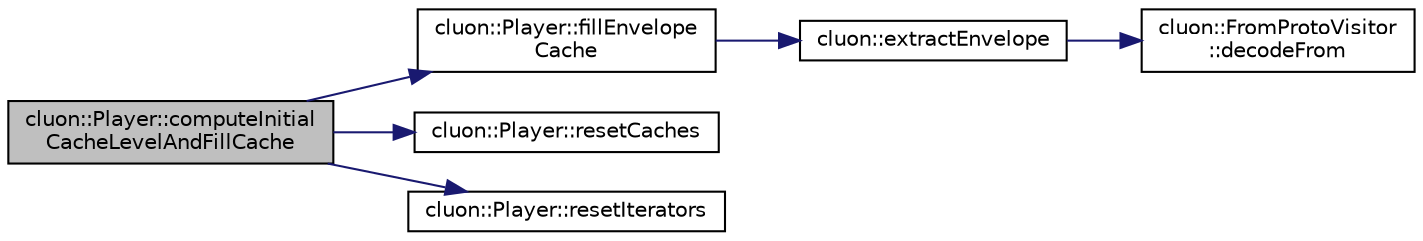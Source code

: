 digraph "cluon::Player::computeInitialCacheLevelAndFillCache"
{
 // LATEX_PDF_SIZE
  edge [fontname="Helvetica",fontsize="10",labelfontname="Helvetica",labelfontsize="10"];
  node [fontname="Helvetica",fontsize="10",shape=record];
  rankdir="LR";
  Node1 [label="cluon::Player::computeInitial\lCacheLevelAndFillCache",height=0.2,width=0.4,color="black", fillcolor="grey75", style="filled", fontcolor="black",tooltip=" "];
  Node1 -> Node2 [color="midnightblue",fontsize="10",style="solid"];
  Node2 [label="cluon::Player::fillEnvelope\lCache",height=0.2,width=0.4,color="black", fillcolor="white", style="filled",URL="$classcluon_1_1Player.html#a58b55ea3d36351378016e58766d11f03",tooltip=" "];
  Node2 -> Node3 [color="midnightblue",fontsize="10",style="solid"];
  Node3 [label="cluon::extractEnvelope",height=0.2,width=0.4,color="black", fillcolor="white", style="filled",URL="$namespacecluon.html#abbf469eea6cc8400c8a0689a7414a570",tooltip=" "];
  Node3 -> Node4 [color="midnightblue",fontsize="10",style="solid"];
  Node4 [label="cluon::FromProtoVisitor\l::decodeFrom",height=0.2,width=0.4,color="black", fillcolor="white", style="filled",URL="$classcluon_1_1FromProtoVisitor.html#a40200331aef897bc2ec90d5cf9c20519",tooltip=" "];
  Node1 -> Node5 [color="midnightblue",fontsize="10",style="solid"];
  Node5 [label="cluon::Player::resetCaches",height=0.2,width=0.4,color="black", fillcolor="white", style="filled",URL="$classcluon_1_1Player.html#ab9bcc496a58377d58d43ba914b09969c",tooltip=" "];
  Node1 -> Node6 [color="midnightblue",fontsize="10",style="solid"];
  Node6 [label="cluon::Player::resetIterators",height=0.2,width=0.4,color="black", fillcolor="white", style="filled",URL="$classcluon_1_1Player.html#a46ad07d47183478613614e751694a776",tooltip=" "];
}
